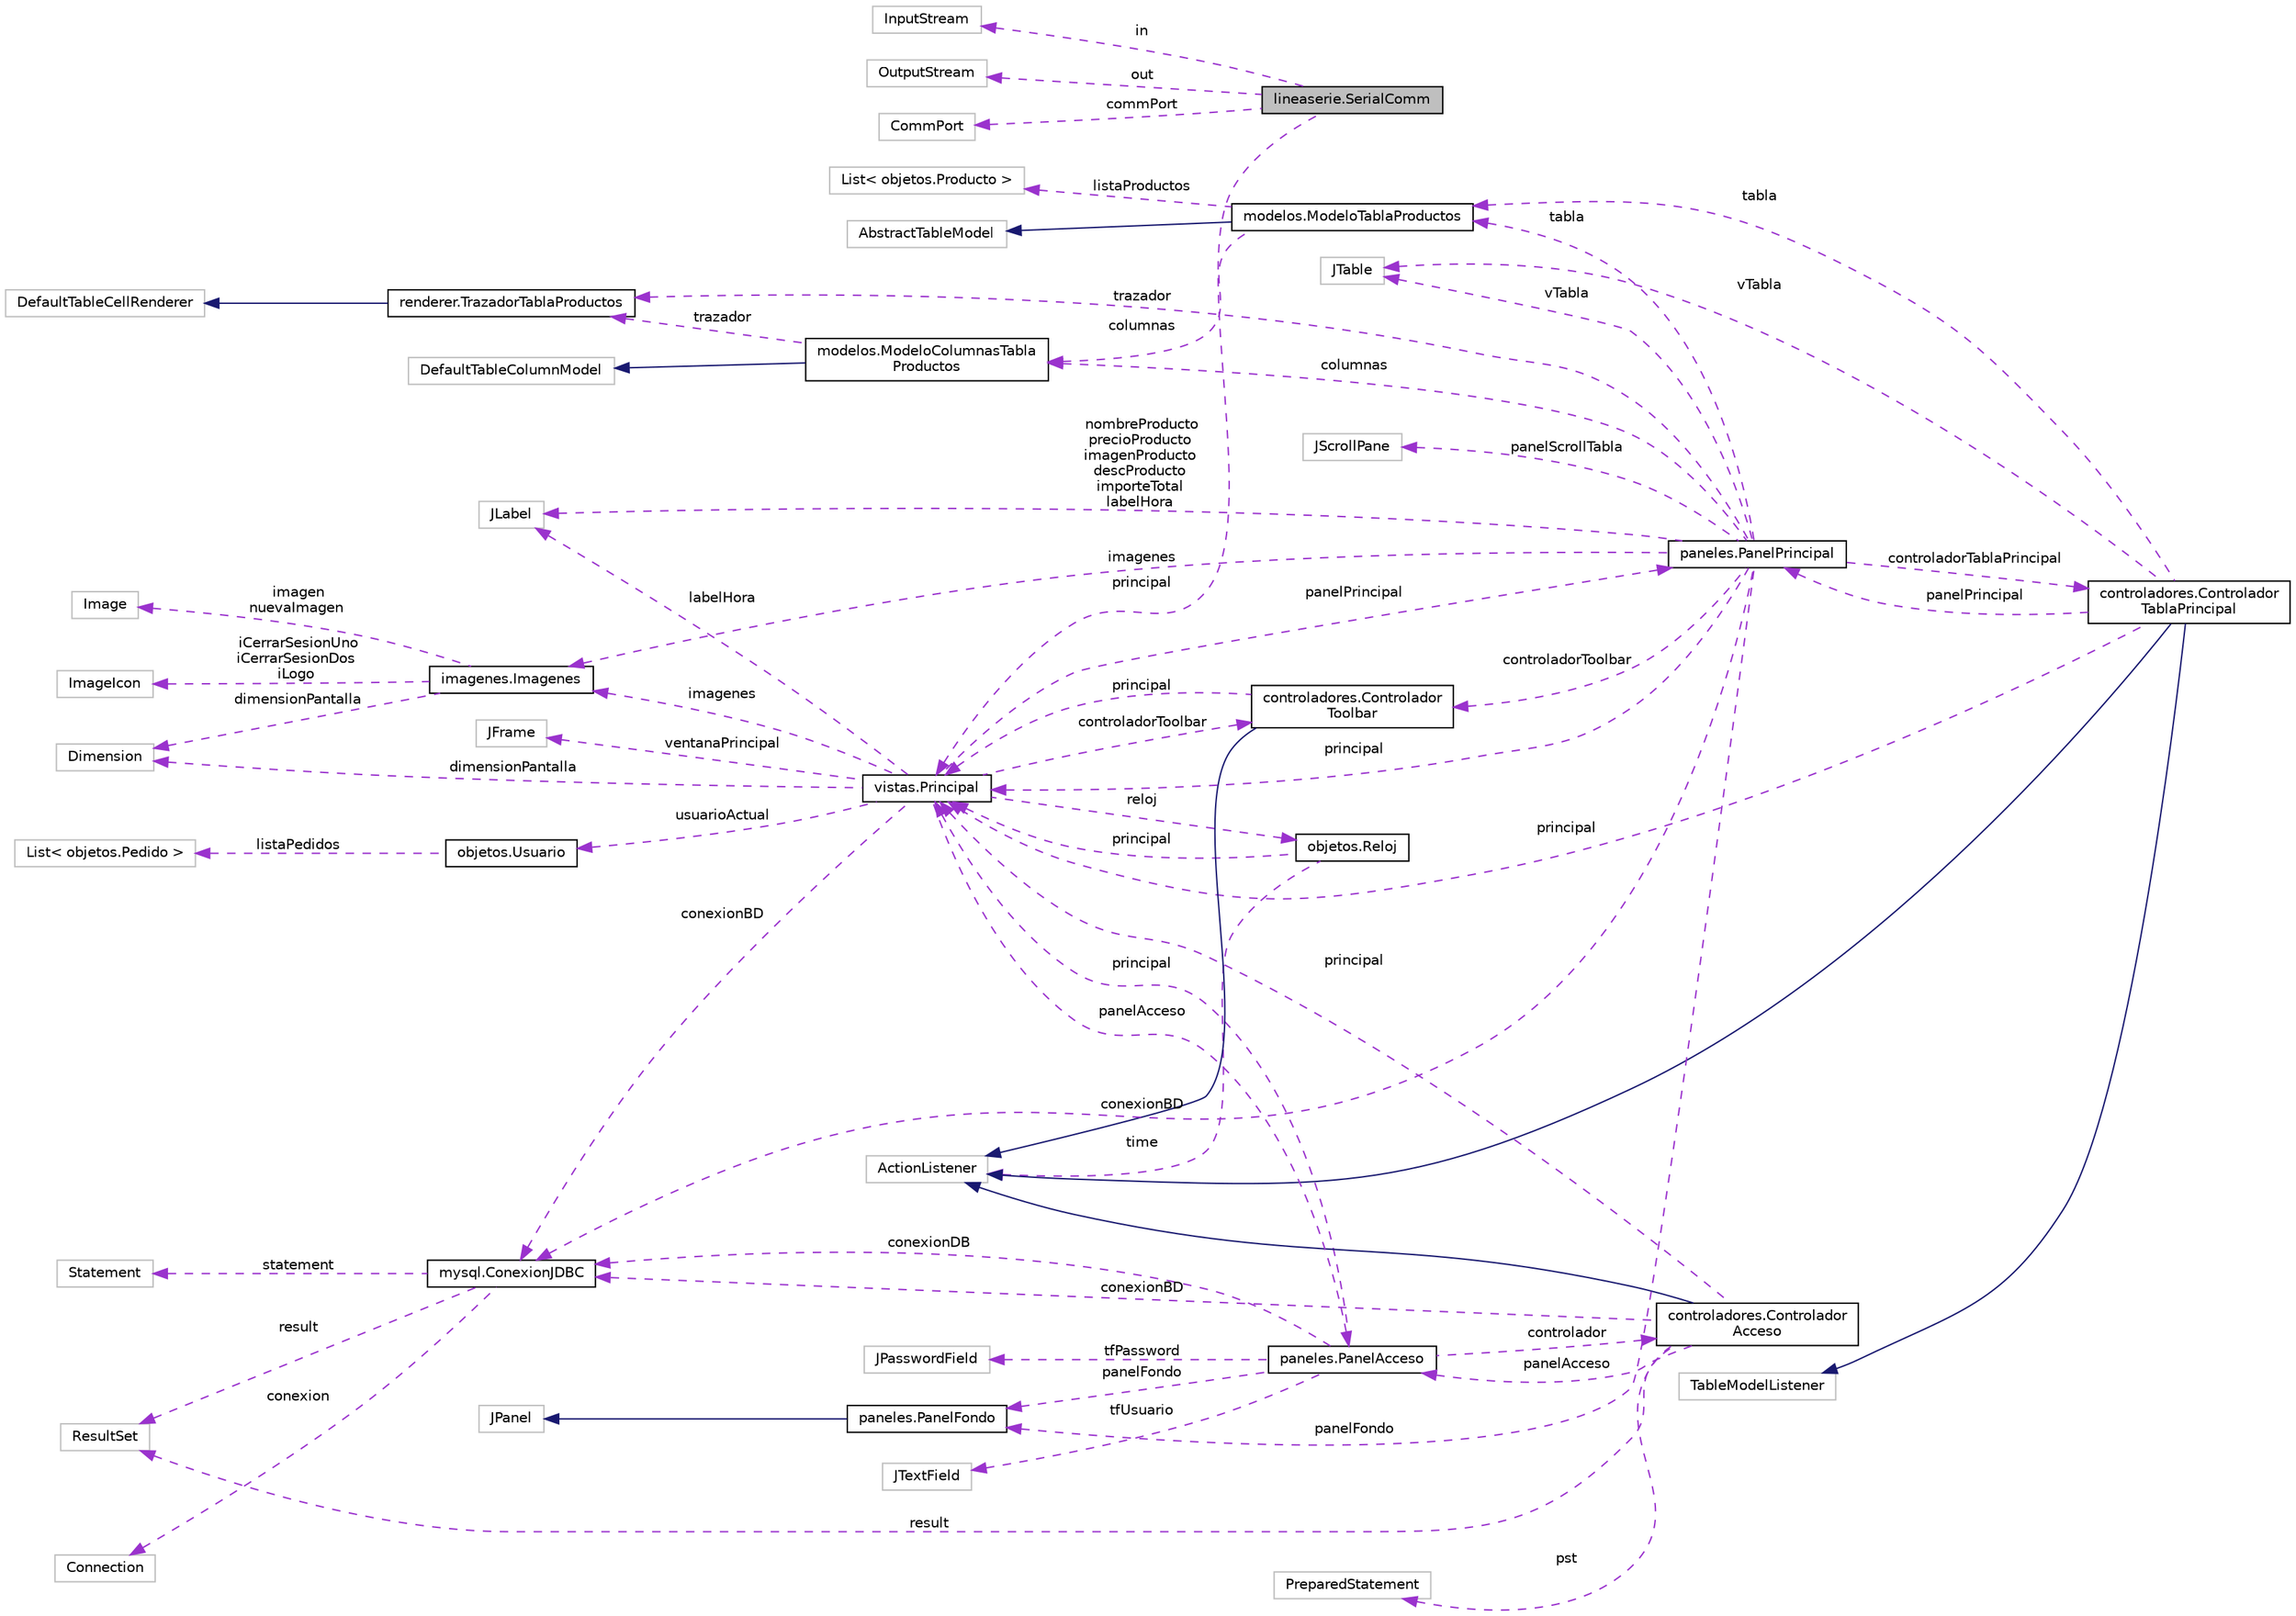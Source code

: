 digraph "lineaserie.SerialComm"
{
  edge [fontname="Helvetica",fontsize="10",labelfontname="Helvetica",labelfontsize="10"];
  node [fontname="Helvetica",fontsize="10",shape=record];
  rankdir="LR";
  Node1 [label="lineaserie.SerialComm",height=0.2,width=0.4,color="black", fillcolor="grey75", style="filled", fontcolor="black"];
  Node2 -> Node1 [dir="back",color="darkorchid3",fontsize="10",style="dashed",label=" in" ,fontname="Helvetica"];
  Node2 [label="InputStream",height=0.2,width=0.4,color="grey75", fillcolor="white", style="filled"];
  Node3 -> Node1 [dir="back",color="darkorchid3",fontsize="10",style="dashed",label=" out" ,fontname="Helvetica"];
  Node3 [label="OutputStream",height=0.2,width=0.4,color="grey75", fillcolor="white", style="filled"];
  Node4 -> Node1 [dir="back",color="darkorchid3",fontsize="10",style="dashed",label=" commPort" ,fontname="Helvetica"];
  Node4 [label="CommPort",height=0.2,width=0.4,color="grey75", fillcolor="white", style="filled"];
  Node5 -> Node1 [dir="back",color="darkorchid3",fontsize="10",style="dashed",label=" principal" ,fontname="Helvetica"];
  Node5 [label="vistas.Principal",height=0.2,width=0.4,color="black", fillcolor="white", style="filled",URL="$classvistas_1_1_principal.html"];
  Node6 -> Node5 [dir="back",color="darkorchid3",fontsize="10",style="dashed",label=" reloj" ,fontname="Helvetica"];
  Node6 [label="objetos.Reloj",height=0.2,width=0.4,color="black", fillcolor="white", style="filled",URL="$classobjetos_1_1_reloj.html"];
  Node7 -> Node6 [dir="back",color="darkorchid3",fontsize="10",style="dashed",label=" time" ,fontname="Helvetica"];
  Node7 [label="ActionListener",height=0.2,width=0.4,color="grey75", fillcolor="white", style="filled"];
  Node5 -> Node6 [dir="back",color="darkorchid3",fontsize="10",style="dashed",label=" principal" ,fontname="Helvetica"];
  Node8 -> Node5 [dir="back",color="darkorchid3",fontsize="10",style="dashed",label=" panelPrincipal" ,fontname="Helvetica"];
  Node8 [label="paneles.PanelPrincipal",height=0.2,width=0.4,color="black", fillcolor="white", style="filled",URL="$classpaneles_1_1_panel_principal.html"];
  Node9 -> Node8 [dir="back",color="darkorchid3",fontsize="10",style="dashed",label=" controladorTablaPrincipal" ,fontname="Helvetica"];
  Node9 [label="controladores.Controlador\lTablaPrincipal",height=0.2,width=0.4,color="black", fillcolor="white", style="filled",URL="$classcontroladores_1_1_controlador_tabla_principal.html"];
  Node7 -> Node9 [dir="back",color="midnightblue",fontsize="10",style="solid",fontname="Helvetica"];
  Node10 -> Node9 [dir="back",color="midnightblue",fontsize="10",style="solid",fontname="Helvetica"];
  Node10 [label="TableModelListener",height=0.2,width=0.4,color="grey75", fillcolor="white", style="filled"];
  Node8 -> Node9 [dir="back",color="darkorchid3",fontsize="10",style="dashed",label=" panelPrincipal" ,fontname="Helvetica"];
  Node11 -> Node9 [dir="back",color="darkorchid3",fontsize="10",style="dashed",label=" vTabla" ,fontname="Helvetica"];
  Node11 [label="JTable",height=0.2,width=0.4,color="grey75", fillcolor="white", style="filled"];
  Node5 -> Node9 [dir="back",color="darkorchid3",fontsize="10",style="dashed",label=" principal" ,fontname="Helvetica"];
  Node12 -> Node9 [dir="back",color="darkorchid3",fontsize="10",style="dashed",label=" tabla" ,fontname="Helvetica"];
  Node12 [label="modelos.ModeloTablaProductos",height=0.2,width=0.4,color="black", fillcolor="white", style="filled",URL="$classmodelos_1_1_modelo_tabla_productos.html"];
  Node13 -> Node12 [dir="back",color="midnightblue",fontsize="10",style="solid",fontname="Helvetica"];
  Node13 [label="AbstractTableModel",height=0.2,width=0.4,color="grey75", fillcolor="white", style="filled"];
  Node14 -> Node12 [dir="back",color="darkorchid3",fontsize="10",style="dashed",label=" columnas" ,fontname="Helvetica"];
  Node14 [label="modelos.ModeloColumnasTabla\lProductos",height=0.2,width=0.4,color="black", fillcolor="white", style="filled",URL="$classmodelos_1_1_modelo_columnas_tabla_productos.html"];
  Node15 -> Node14 [dir="back",color="midnightblue",fontsize="10",style="solid",fontname="Helvetica"];
  Node15 [label="DefaultTableColumnModel",height=0.2,width=0.4,color="grey75", fillcolor="white", style="filled"];
  Node16 -> Node14 [dir="back",color="darkorchid3",fontsize="10",style="dashed",label=" trazador" ,fontname="Helvetica"];
  Node16 [label="renderer.TrazadorTablaProductos",height=0.2,width=0.4,color="black", fillcolor="white", style="filled",URL="$classrenderer_1_1_trazador_tabla_productos.html"];
  Node17 -> Node16 [dir="back",color="midnightblue",fontsize="10",style="solid",fontname="Helvetica"];
  Node17 [label="DefaultTableCellRenderer",height=0.2,width=0.4,color="grey75", fillcolor="white", style="filled"];
  Node18 -> Node12 [dir="back",color="darkorchid3",fontsize="10",style="dashed",label=" listaProductos" ,fontname="Helvetica"];
  Node18 [label="List\< objetos.Producto \>",height=0.2,width=0.4,color="grey75", fillcolor="white", style="filled"];
  Node16 -> Node8 [dir="back",color="darkorchid3",fontsize="10",style="dashed",label=" trazador" ,fontname="Helvetica"];
  Node19 -> Node8 [dir="back",color="darkorchid3",fontsize="10",style="dashed",label=" conexionBD" ,fontname="Helvetica"];
  Node19 [label="mysql.ConexionJDBC",height=0.2,width=0.4,color="black", fillcolor="white", style="filled",URL="$classmysql_1_1_conexion_j_d_b_c.html"];
  Node20 -> Node19 [dir="back",color="darkorchid3",fontsize="10",style="dashed",label=" statement" ,fontname="Helvetica"];
  Node20 [label="Statement",height=0.2,width=0.4,color="grey75", fillcolor="white", style="filled"];
  Node21 -> Node19 [dir="back",color="darkorchid3",fontsize="10",style="dashed",label=" conexion" ,fontname="Helvetica"];
  Node21 [label="Connection",height=0.2,width=0.4,color="grey75", fillcolor="white", style="filled"];
  Node22 -> Node19 [dir="back",color="darkorchid3",fontsize="10",style="dashed",label=" result" ,fontname="Helvetica"];
  Node22 [label="ResultSet",height=0.2,width=0.4,color="grey75", fillcolor="white", style="filled"];
  Node23 -> Node8 [dir="back",color="darkorchid3",fontsize="10",style="dashed",label=" controladorToolbar" ,fontname="Helvetica"];
  Node23 [label="controladores.Controlador\lToolbar",height=0.2,width=0.4,color="black", fillcolor="white", style="filled",URL="$classcontroladores_1_1_controlador_toolbar.html"];
  Node7 -> Node23 [dir="back",color="midnightblue",fontsize="10",style="solid",fontname="Helvetica"];
  Node5 -> Node23 [dir="back",color="darkorchid3",fontsize="10",style="dashed",label=" principal" ,fontname="Helvetica"];
  Node11 -> Node8 [dir="back",color="darkorchid3",fontsize="10",style="dashed",label=" vTabla" ,fontname="Helvetica"];
  Node24 -> Node8 [dir="back",color="darkorchid3",fontsize="10",style="dashed",label=" panelFondo" ,fontname="Helvetica"];
  Node24 [label="paneles.PanelFondo",height=0.2,width=0.4,color="black", fillcolor="white", style="filled",URL="$classpaneles_1_1_panel_fondo.html"];
  Node25 -> Node24 [dir="back",color="midnightblue",fontsize="10",style="solid",fontname="Helvetica"];
  Node25 [label="JPanel",height=0.2,width=0.4,color="grey75", fillcolor="white", style="filled"];
  Node14 -> Node8 [dir="back",color="darkorchid3",fontsize="10",style="dashed",label=" columnas" ,fontname="Helvetica"];
  Node26 -> Node8 [dir="back",color="darkorchid3",fontsize="10",style="dashed",label=" nombreProducto\nprecioProducto\nimagenProducto\ndescProducto\nimporteTotal\nlabelHora" ,fontname="Helvetica"];
  Node26 [label="JLabel",height=0.2,width=0.4,color="grey75", fillcolor="white", style="filled"];
  Node27 -> Node8 [dir="back",color="darkorchid3",fontsize="10",style="dashed",label=" imagenes" ,fontname="Helvetica"];
  Node27 [label="imagenes.Imagenes",height=0.2,width=0.4,color="black", fillcolor="white", style="filled",URL="$classimagenes_1_1_imagenes.html"];
  Node28 -> Node27 [dir="back",color="darkorchid3",fontsize="10",style="dashed",label=" iCerrarSesionUno\niCerrarSesionDos\niLogo" ,fontname="Helvetica"];
  Node28 [label="ImageIcon",height=0.2,width=0.4,color="grey75", fillcolor="white", style="filled"];
  Node29 -> Node27 [dir="back",color="darkorchid3",fontsize="10",style="dashed",label=" imagen\nnuevaImagen" ,fontname="Helvetica"];
  Node29 [label="Image",height=0.2,width=0.4,color="grey75", fillcolor="white", style="filled"];
  Node30 -> Node27 [dir="back",color="darkorchid3",fontsize="10",style="dashed",label=" dimensionPantalla" ,fontname="Helvetica"];
  Node30 [label="Dimension",height=0.2,width=0.4,color="grey75", fillcolor="white", style="filled"];
  Node31 -> Node8 [dir="back",color="darkorchid3",fontsize="10",style="dashed",label=" panelScrollTabla" ,fontname="Helvetica"];
  Node31 [label="JScrollPane",height=0.2,width=0.4,color="grey75", fillcolor="white", style="filled"];
  Node12 -> Node8 [dir="back",color="darkorchid3",fontsize="10",style="dashed",label=" tabla" ,fontname="Helvetica"];
  Node5 -> Node8 [dir="back",color="darkorchid3",fontsize="10",style="dashed",label=" principal" ,fontname="Helvetica"];
  Node23 -> Node5 [dir="back",color="darkorchid3",fontsize="10",style="dashed",label=" controladorToolbar" ,fontname="Helvetica"];
  Node32 -> Node5 [dir="back",color="darkorchid3",fontsize="10",style="dashed",label=" usuarioActual" ,fontname="Helvetica"];
  Node32 [label="objetos.Usuario",height=0.2,width=0.4,color="black", fillcolor="white", style="filled",URL="$classobjetos_1_1_usuario.html"];
  Node33 -> Node32 [dir="back",color="darkorchid3",fontsize="10",style="dashed",label=" listaPedidos" ,fontname="Helvetica"];
  Node33 [label="List\< objetos.Pedido \>",height=0.2,width=0.4,color="grey75", fillcolor="white", style="filled"];
  Node19 -> Node5 [dir="back",color="darkorchid3",fontsize="10",style="dashed",label=" conexionBD" ,fontname="Helvetica"];
  Node34 -> Node5 [dir="back",color="darkorchid3",fontsize="10",style="dashed",label=" ventanaPrincipal" ,fontname="Helvetica"];
  Node34 [label="JFrame",height=0.2,width=0.4,color="grey75", fillcolor="white", style="filled"];
  Node35 -> Node5 [dir="back",color="darkorchid3",fontsize="10",style="dashed",label=" panelAcceso" ,fontname="Helvetica"];
  Node35 [label="paneles.PanelAcceso",height=0.2,width=0.4,color="black", fillcolor="white", style="filled",URL="$classpaneles_1_1_panel_acceso.html"];
  Node36 -> Node35 [dir="back",color="darkorchid3",fontsize="10",style="dashed",label=" tfUsuario" ,fontname="Helvetica"];
  Node36 [label="JTextField",height=0.2,width=0.4,color="grey75", fillcolor="white", style="filled"];
  Node19 -> Node35 [dir="back",color="darkorchid3",fontsize="10",style="dashed",label=" conexionDB" ,fontname="Helvetica"];
  Node37 -> Node35 [dir="back",color="darkorchid3",fontsize="10",style="dashed",label=" tfPassword" ,fontname="Helvetica"];
  Node37 [label="JPasswordField",height=0.2,width=0.4,color="grey75", fillcolor="white", style="filled"];
  Node24 -> Node35 [dir="back",color="darkorchid3",fontsize="10",style="dashed",label=" panelFondo" ,fontname="Helvetica"];
  Node38 -> Node35 [dir="back",color="darkorchid3",fontsize="10",style="dashed",label=" controlador" ,fontname="Helvetica"];
  Node38 [label="controladores.Controlador\lAcceso",height=0.2,width=0.4,color="black", fillcolor="white", style="filled",URL="$classcontroladores_1_1_controlador_acceso.html"];
  Node7 -> Node38 [dir="back",color="midnightblue",fontsize="10",style="solid",fontname="Helvetica"];
  Node19 -> Node38 [dir="back",color="darkorchid3",fontsize="10",style="dashed",label=" conexionBD" ,fontname="Helvetica"];
  Node35 -> Node38 [dir="back",color="darkorchid3",fontsize="10",style="dashed",label=" panelAcceso" ,fontname="Helvetica"];
  Node39 -> Node38 [dir="back",color="darkorchid3",fontsize="10",style="dashed",label=" pst" ,fontname="Helvetica"];
  Node39 [label="PreparedStatement",height=0.2,width=0.4,color="grey75", fillcolor="white", style="filled"];
  Node5 -> Node38 [dir="back",color="darkorchid3",fontsize="10",style="dashed",label=" principal" ,fontname="Helvetica"];
  Node22 -> Node38 [dir="back",color="darkorchid3",fontsize="10",style="dashed",label=" result" ,fontname="Helvetica"];
  Node5 -> Node35 [dir="back",color="darkorchid3",fontsize="10",style="dashed",label=" principal" ,fontname="Helvetica"];
  Node30 -> Node5 [dir="back",color="darkorchid3",fontsize="10",style="dashed",label=" dimensionPantalla" ,fontname="Helvetica"];
  Node26 -> Node5 [dir="back",color="darkorchid3",fontsize="10",style="dashed",label=" labelHora" ,fontname="Helvetica"];
  Node27 -> Node5 [dir="back",color="darkorchid3",fontsize="10",style="dashed",label=" imagenes" ,fontname="Helvetica"];
}

